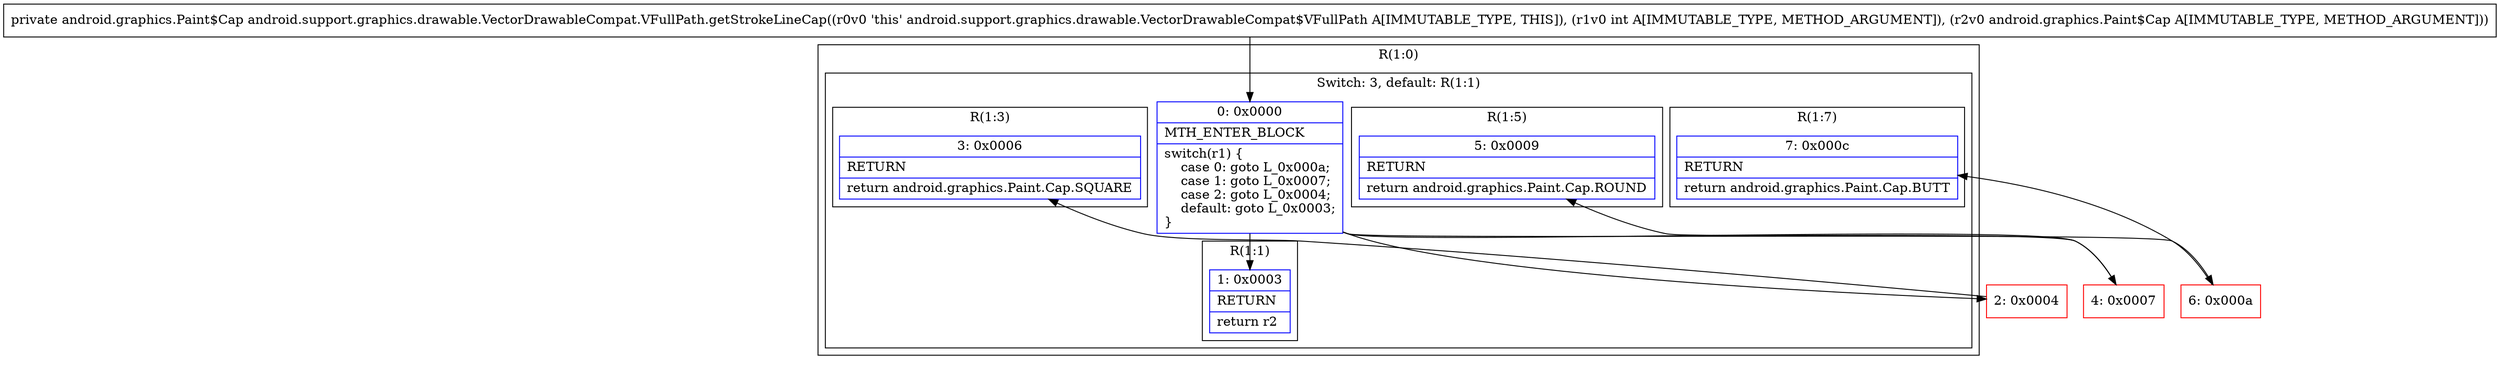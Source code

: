 digraph "CFG forandroid.support.graphics.drawable.VectorDrawableCompat.VFullPath.getStrokeLineCap(ILandroid\/graphics\/Paint$Cap;)Landroid\/graphics\/Paint$Cap;" {
subgraph cluster_Region_2137829797 {
label = "R(1:0)";
node [shape=record,color=blue];
subgraph cluster_SwitchRegion_632859751 {
label = "Switch: 3, default: R(1:1)";
node [shape=record,color=blue];
Node_0 [shape=record,label="{0\:\ 0x0000|MTH_ENTER_BLOCK\l|switch(r1) \{\l    case 0: goto L_0x000a;\l    case 1: goto L_0x0007;\l    case 2: goto L_0x0004;\l    default: goto L_0x0003;\l\}\l}"];
subgraph cluster_Region_2042792801 {
label = "R(1:7)";
node [shape=record,color=blue];
Node_7 [shape=record,label="{7\:\ 0x000c|RETURN\l|return android.graphics.Paint.Cap.BUTT\l}"];
}
subgraph cluster_Region_335915709 {
label = "R(1:5)";
node [shape=record,color=blue];
Node_5 [shape=record,label="{5\:\ 0x0009|RETURN\l|return android.graphics.Paint.Cap.ROUND\l}"];
}
subgraph cluster_Region_243187713 {
label = "R(1:3)";
node [shape=record,color=blue];
Node_3 [shape=record,label="{3\:\ 0x0006|RETURN\l|return android.graphics.Paint.Cap.SQUARE\l}"];
}
subgraph cluster_Region_1850052157 {
label = "R(1:1)";
node [shape=record,color=blue];
Node_1 [shape=record,label="{1\:\ 0x0003|RETURN\l|return r2\l}"];
}
}
}
Node_2 [shape=record,color=red,label="{2\:\ 0x0004}"];
Node_4 [shape=record,color=red,label="{4\:\ 0x0007}"];
Node_6 [shape=record,color=red,label="{6\:\ 0x000a}"];
MethodNode[shape=record,label="{private android.graphics.Paint$Cap android.support.graphics.drawable.VectorDrawableCompat.VFullPath.getStrokeLineCap((r0v0 'this' android.support.graphics.drawable.VectorDrawableCompat$VFullPath A[IMMUTABLE_TYPE, THIS]), (r1v0 int A[IMMUTABLE_TYPE, METHOD_ARGUMENT]), (r2v0 android.graphics.Paint$Cap A[IMMUTABLE_TYPE, METHOD_ARGUMENT])) }"];
MethodNode -> Node_0;
Node_0 -> Node_1;
Node_0 -> Node_2;
Node_0 -> Node_4;
Node_0 -> Node_6;
Node_2 -> Node_3;
Node_4 -> Node_5;
Node_6 -> Node_7;
}

